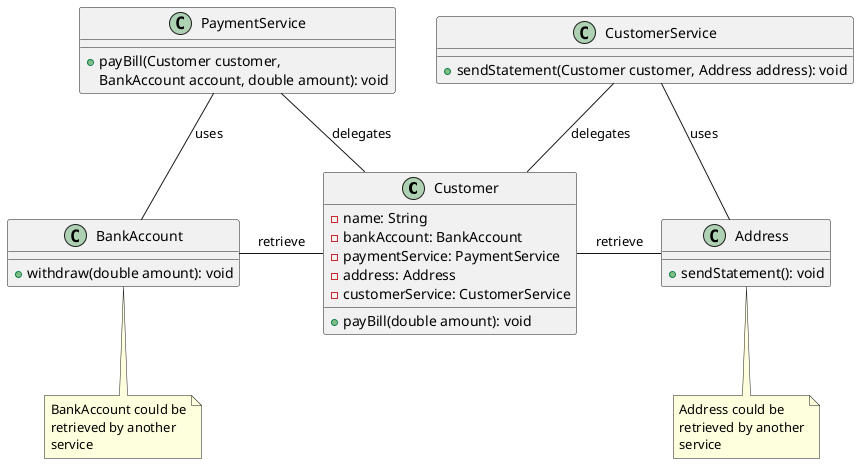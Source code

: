 @startuml

class Customer {
  - name: String
  - bankAccount: BankAccount
  - paymentService: PaymentService
  - address: Address
  - customerService: CustomerService
  + payBill(double amount): void
}

class BankAccount {
  + withdraw(double amount): void
}
note bottom of BankAccount
    BankAccount could be
    retrieved by another
    service
end note

class Address {
  + sendStatement(): void
}
note bottom of Address
    Address could be
    retrieved by another
    service
end note

class PaymentService {
  + payBill(Customer customer,
  BankAccount account, double amount): void
}

class CustomerService {
  + sendStatement(Customer customer, Address address): void
}

Customer -left- BankAccount: retrieve
Customer -right- Address: retrieve
Customer -up- PaymentService: delegates
Customer -up- CustomerService: delegates
PaymentService -- BankAccount: uses
CustomerService -- Address: uses

@enduml
